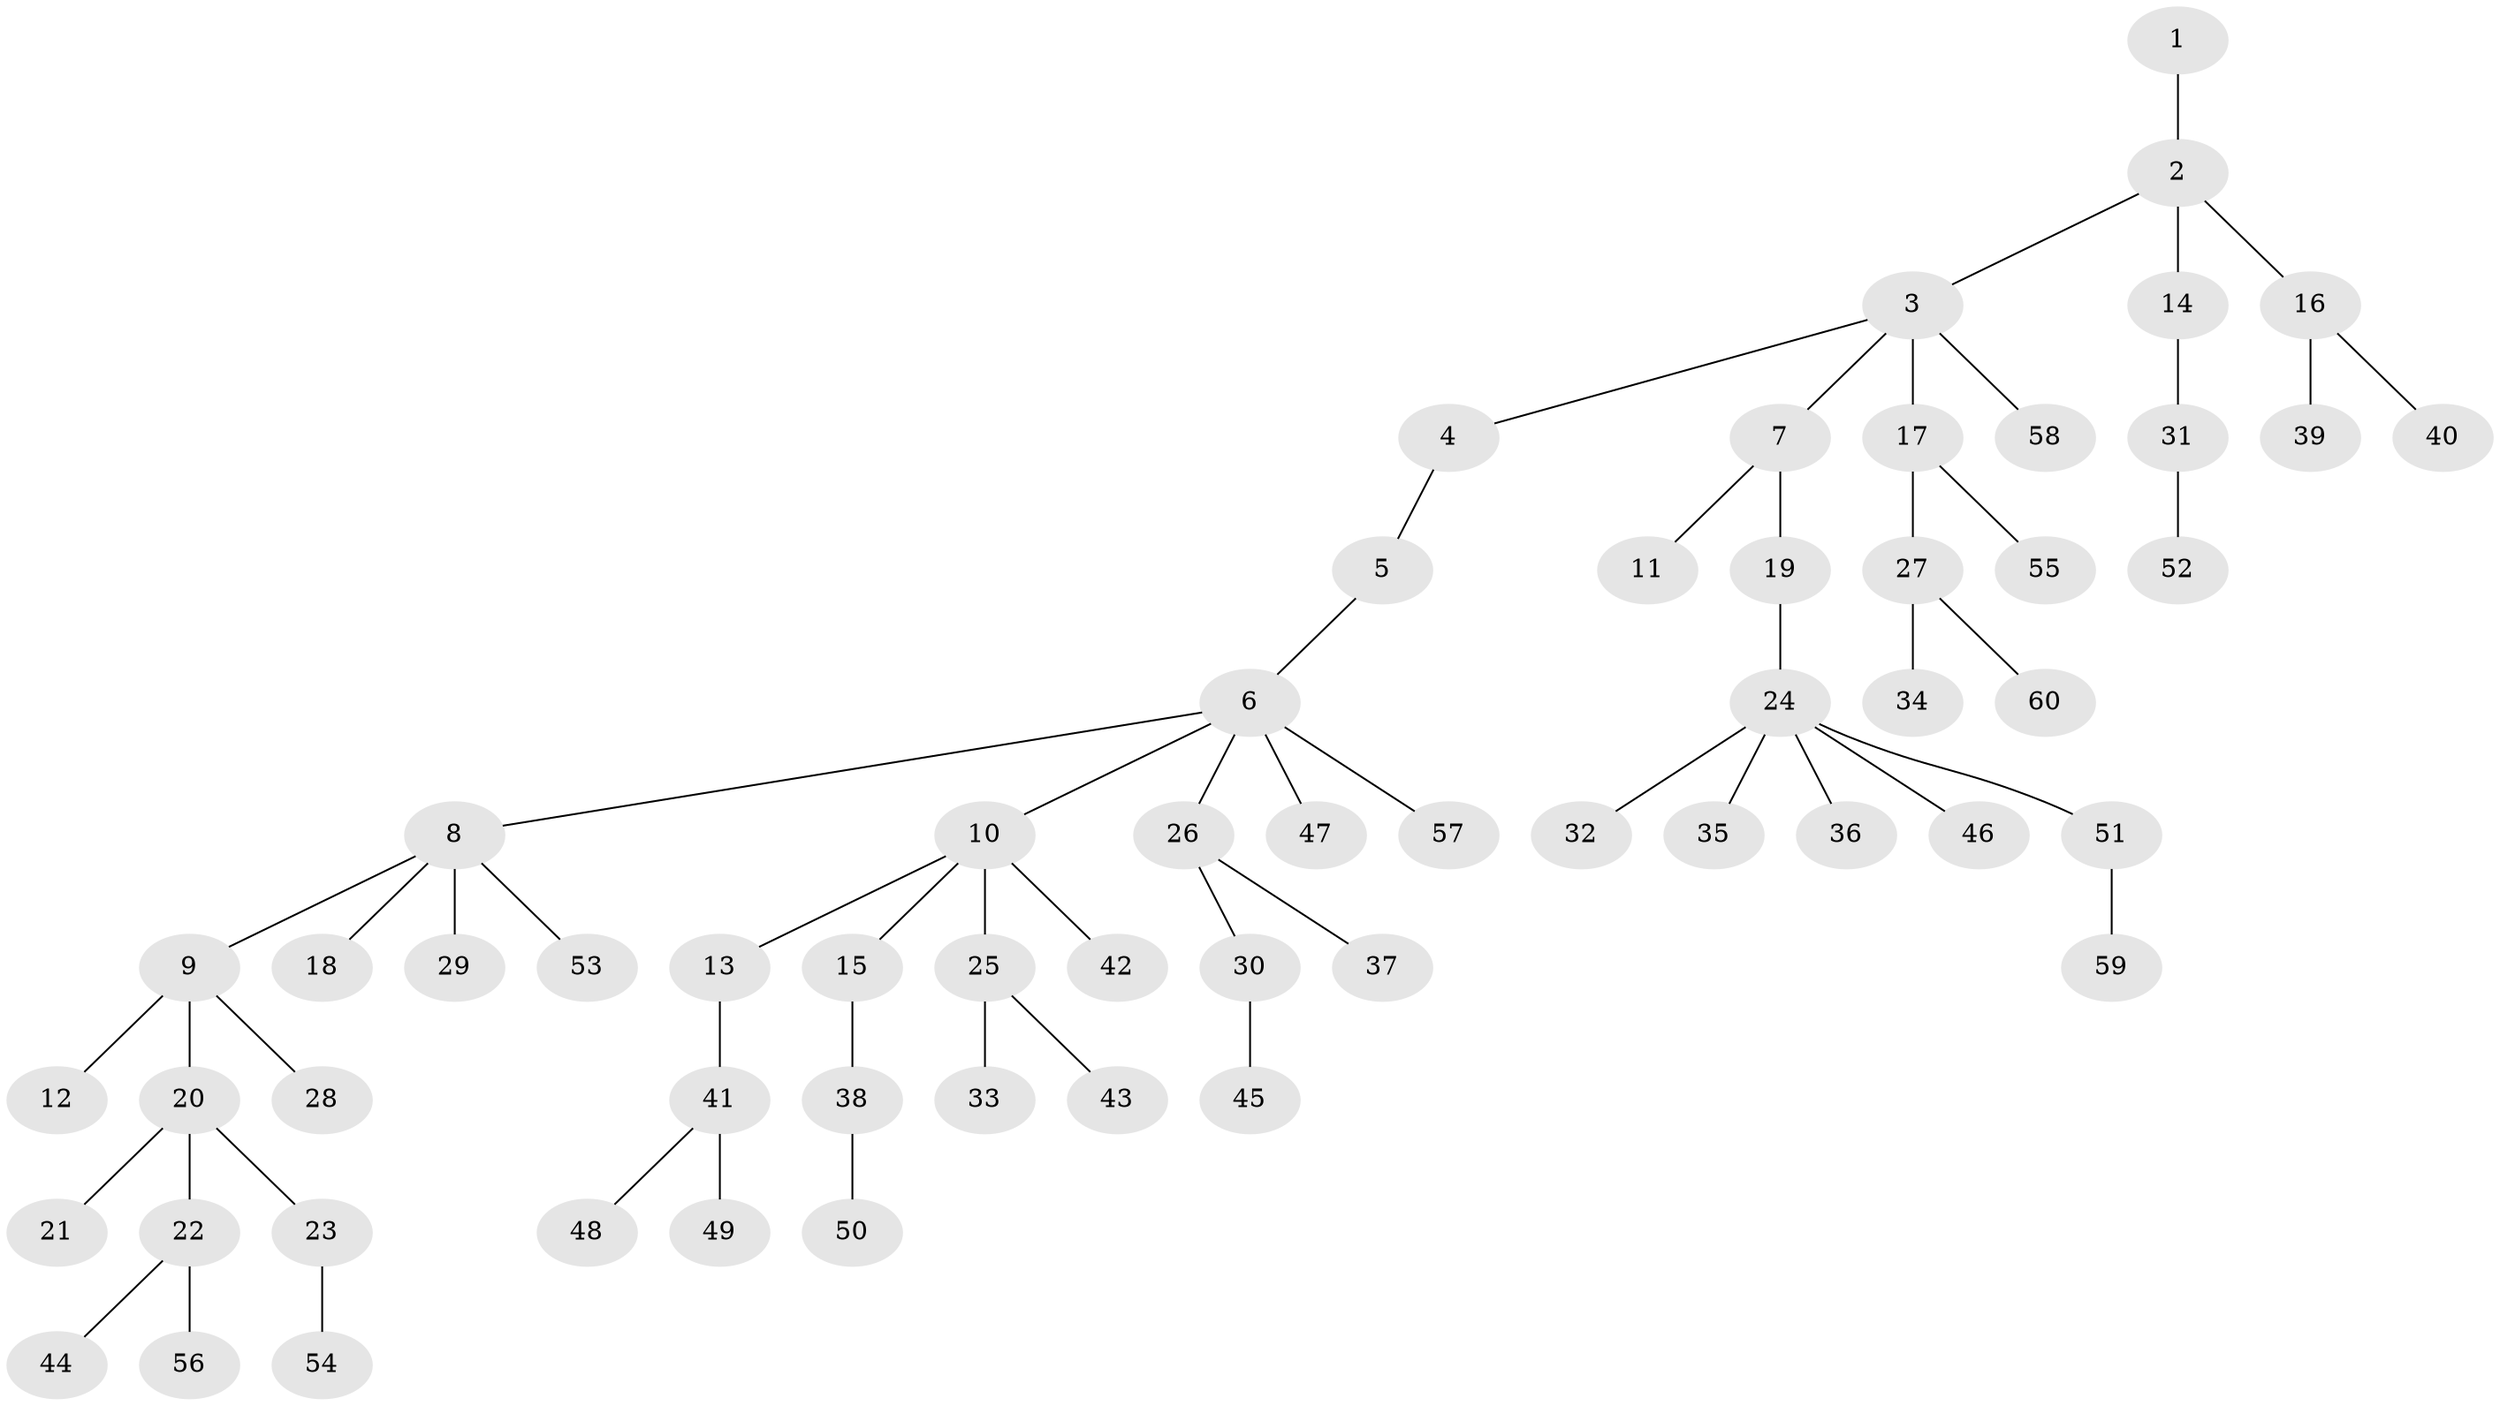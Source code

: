 // Generated by graph-tools (version 1.1) at 2025/26/03/09/25 03:26:28]
// undirected, 60 vertices, 59 edges
graph export_dot {
graph [start="1"]
  node [color=gray90,style=filled];
  1;
  2;
  3;
  4;
  5;
  6;
  7;
  8;
  9;
  10;
  11;
  12;
  13;
  14;
  15;
  16;
  17;
  18;
  19;
  20;
  21;
  22;
  23;
  24;
  25;
  26;
  27;
  28;
  29;
  30;
  31;
  32;
  33;
  34;
  35;
  36;
  37;
  38;
  39;
  40;
  41;
  42;
  43;
  44;
  45;
  46;
  47;
  48;
  49;
  50;
  51;
  52;
  53;
  54;
  55;
  56;
  57;
  58;
  59;
  60;
  1 -- 2;
  2 -- 3;
  2 -- 14;
  2 -- 16;
  3 -- 4;
  3 -- 7;
  3 -- 17;
  3 -- 58;
  4 -- 5;
  5 -- 6;
  6 -- 8;
  6 -- 10;
  6 -- 26;
  6 -- 47;
  6 -- 57;
  7 -- 11;
  7 -- 19;
  8 -- 9;
  8 -- 18;
  8 -- 29;
  8 -- 53;
  9 -- 12;
  9 -- 20;
  9 -- 28;
  10 -- 13;
  10 -- 15;
  10 -- 25;
  10 -- 42;
  13 -- 41;
  14 -- 31;
  15 -- 38;
  16 -- 39;
  16 -- 40;
  17 -- 27;
  17 -- 55;
  19 -- 24;
  20 -- 21;
  20 -- 22;
  20 -- 23;
  22 -- 44;
  22 -- 56;
  23 -- 54;
  24 -- 32;
  24 -- 35;
  24 -- 36;
  24 -- 46;
  24 -- 51;
  25 -- 33;
  25 -- 43;
  26 -- 30;
  26 -- 37;
  27 -- 34;
  27 -- 60;
  30 -- 45;
  31 -- 52;
  38 -- 50;
  41 -- 48;
  41 -- 49;
  51 -- 59;
}
